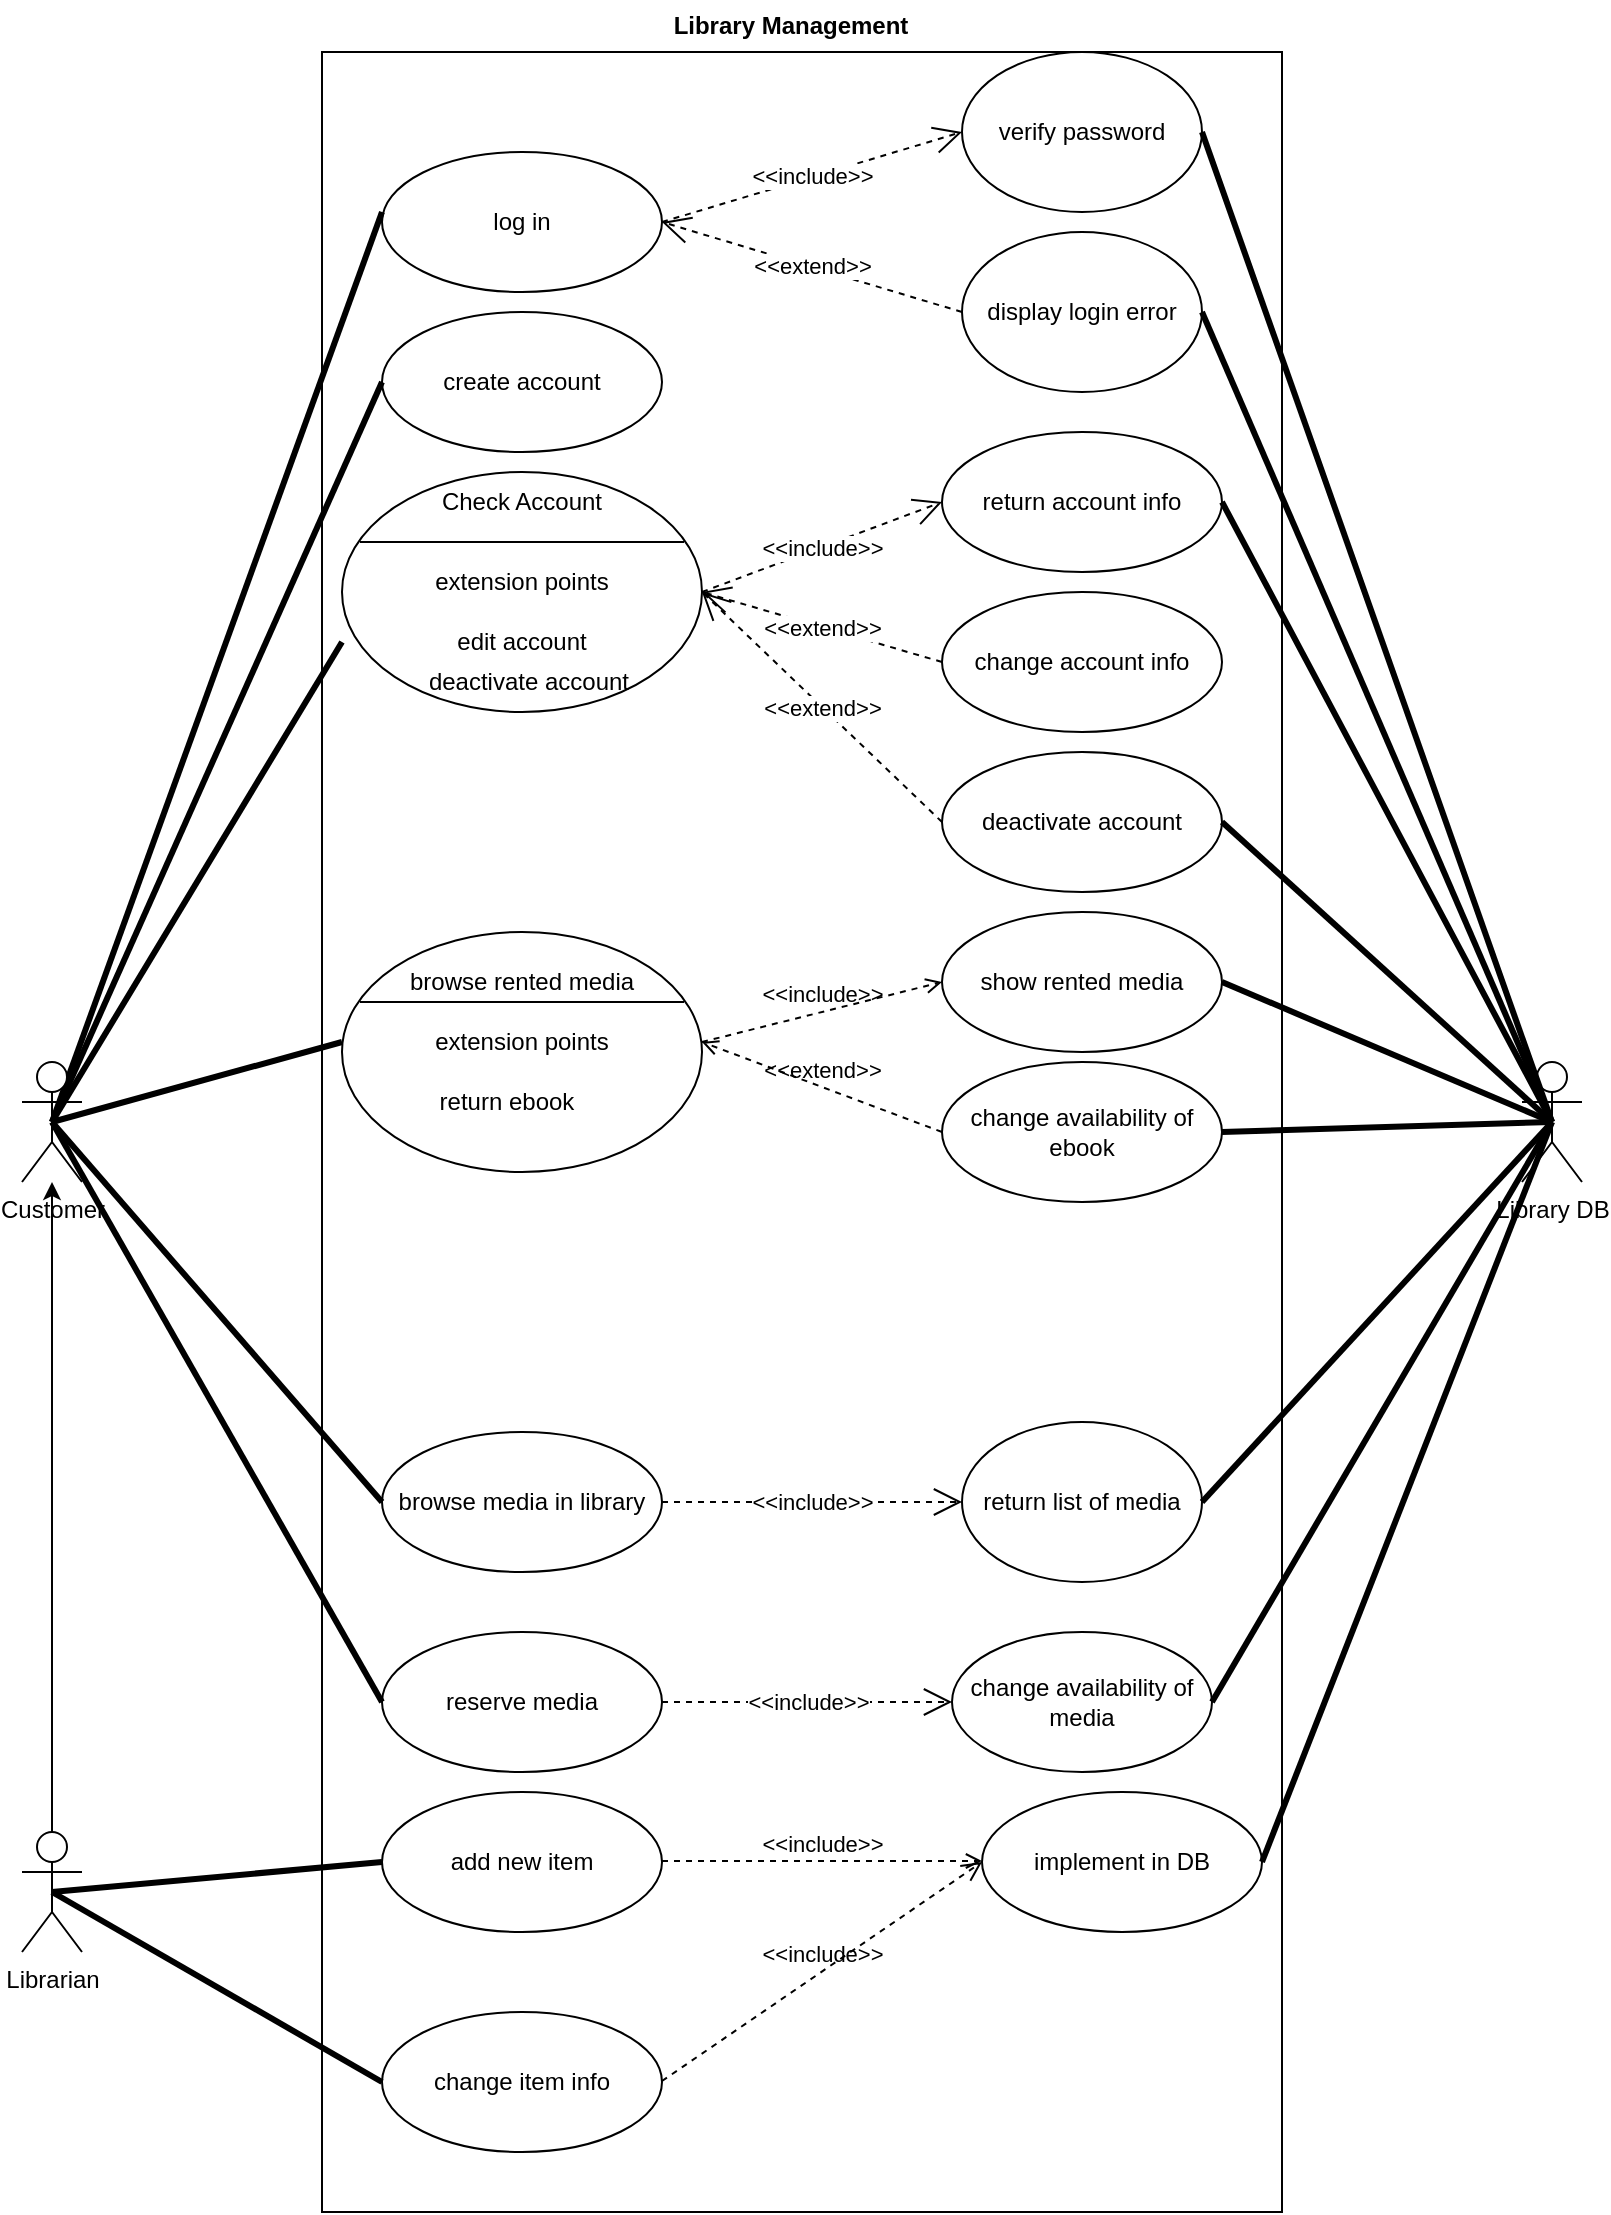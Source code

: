 <mxfile version="21.8.2" type="github">
  <diagram name="Seite-1" id="S5QmIKLDBBXSKtdf-ioi">
    <mxGraphModel dx="1050" dy="581" grid="1" gridSize="10" guides="1" tooltips="1" connect="1" arrows="1" fold="1" page="1" pageScale="1" pageWidth="827" pageHeight="1169" math="0" shadow="0">
      <root>
        <mxCell id="0" />
        <mxCell id="1" parent="0" />
        <mxCell id="hpNn5IQoCIHGTrCPKWzf-3" value="" style="rounded=0;whiteSpace=wrap;html=1;" parent="1" vertex="1">
          <mxGeometry x="180" y="50" width="480" height="1080" as="geometry" />
        </mxCell>
        <mxCell id="hpNn5IQoCIHGTrCPKWzf-5" value="Library Management" style="text;align=center;fontStyle=1;verticalAlign=middle;spacingLeft=3;spacingRight=3;strokeColor=none;rotatable=0;points=[[0,0.5],[1,0.5]];portConstraint=eastwest;html=1;" parent="1" vertex="1">
          <mxGeometry x="374" y="24" width="80" height="26" as="geometry" />
        </mxCell>
        <mxCell id="hpNn5IQoCIHGTrCPKWzf-6" value="log in" style="ellipse;whiteSpace=wrap;html=1;" parent="1" vertex="1">
          <mxGeometry x="210" y="100" width="140" height="70" as="geometry" />
        </mxCell>
        <mxCell id="hpNn5IQoCIHGTrCPKWzf-9" value="&lt;div&gt;Library DB&lt;/div&gt;&lt;div&gt;&lt;br&gt;&lt;/div&gt;" style="shape=umlActor;verticalLabelPosition=bottom;verticalAlign=top;html=1;" parent="1" vertex="1">
          <mxGeometry x="780" y="555" width="30" height="60" as="geometry" />
        </mxCell>
        <mxCell id="hpNn5IQoCIHGTrCPKWzf-10" value="browse media in library" style="ellipse;whiteSpace=wrap;html=1;" parent="1" vertex="1">
          <mxGeometry x="210" y="740" width="140" height="70" as="geometry" />
        </mxCell>
        <mxCell id="hpNn5IQoCIHGTrCPKWzf-11" value="reserve media" style="ellipse;whiteSpace=wrap;html=1;" parent="1" vertex="1">
          <mxGeometry x="210" y="840" width="140" height="70" as="geometry" />
        </mxCell>
        <mxCell id="zsX-AvU5s3xYMVeeAdIB-1" value="verify password" style="ellipse;whiteSpace=wrap;html=1;" parent="1" vertex="1">
          <mxGeometry x="500" y="50" width="120" height="80" as="geometry" />
        </mxCell>
        <mxCell id="zsX-AvU5s3xYMVeeAdIB-2" value="display login error" style="ellipse;whiteSpace=wrap;html=1;" parent="1" vertex="1">
          <mxGeometry x="500" y="140" width="120" height="80" as="geometry" />
        </mxCell>
        <mxCell id="zsX-AvU5s3xYMVeeAdIB-3" value="&lt;div&gt;return list of media&lt;/div&gt;" style="ellipse;whiteSpace=wrap;html=1;" parent="1" vertex="1">
          <mxGeometry x="500" y="735" width="120" height="80" as="geometry" />
        </mxCell>
        <mxCell id="zsX-AvU5s3xYMVeeAdIB-4" value="&amp;lt;&amp;lt;include&amp;gt;&amp;gt;" style="endArrow=open;endSize=12;dashed=1;html=1;rounded=0;exitX=1;exitY=0.5;exitDx=0;exitDy=0;entryX=0;entryY=0.5;entryDx=0;entryDy=0;" parent="1" source="hpNn5IQoCIHGTrCPKWzf-6" target="zsX-AvU5s3xYMVeeAdIB-1" edge="1">
          <mxGeometry width="160" relative="1" as="geometry">
            <mxPoint x="290" y="89.5" as="sourcePoint" />
            <mxPoint x="450" y="89.5" as="targetPoint" />
          </mxGeometry>
        </mxCell>
        <mxCell id="zsX-AvU5s3xYMVeeAdIB-5" value="&amp;lt;&amp;lt;extend&amp;gt;&amp;gt;" style="endArrow=open;endSize=12;dashed=1;html=1;rounded=0;exitX=0;exitY=0.5;exitDx=0;exitDy=0;entryX=1;entryY=0.5;entryDx=0;entryDy=0;" parent="1" source="zsX-AvU5s3xYMVeeAdIB-2" target="hpNn5IQoCIHGTrCPKWzf-6" edge="1">
          <mxGeometry width="160" relative="1" as="geometry">
            <mxPoint x="320" y="179" as="sourcePoint" />
            <mxPoint x="450" y="179" as="targetPoint" />
          </mxGeometry>
        </mxCell>
        <mxCell id="zsX-AvU5s3xYMVeeAdIB-6" value="&amp;lt;&amp;lt;include&amp;gt;&amp;gt;" style="endArrow=open;endSize=12;dashed=1;html=1;rounded=0;exitX=1;exitY=0.5;exitDx=0;exitDy=0;entryX=0;entryY=0.5;entryDx=0;entryDy=0;" parent="1" source="hpNn5IQoCIHGTrCPKWzf-10" target="zsX-AvU5s3xYMVeeAdIB-3" edge="1">
          <mxGeometry width="160" relative="1" as="geometry">
            <mxPoint x="330" y="280" as="sourcePoint" />
            <mxPoint x="490" y="280" as="targetPoint" />
          </mxGeometry>
        </mxCell>
        <mxCell id="zsX-AvU5s3xYMVeeAdIB-7" value="change availability of media" style="ellipse;whiteSpace=wrap;html=1;" parent="1" vertex="1">
          <mxGeometry x="495" y="840" width="130" height="70" as="geometry" />
        </mxCell>
        <mxCell id="zsX-AvU5s3xYMVeeAdIB-8" value="&amp;lt;&amp;lt;include&amp;gt;&amp;gt;" style="endArrow=open;endSize=12;dashed=1;html=1;rounded=0;entryX=0;entryY=0.5;entryDx=0;entryDy=0;exitX=1;exitY=0.5;exitDx=0;exitDy=0;" parent="1" source="hpNn5IQoCIHGTrCPKWzf-11" target="zsX-AvU5s3xYMVeeAdIB-7" edge="1">
          <mxGeometry width="160" relative="1" as="geometry">
            <mxPoint x="330" y="400" as="sourcePoint" />
            <mxPoint x="490" y="400" as="targetPoint" />
          </mxGeometry>
        </mxCell>
        <mxCell id="zsX-AvU5s3xYMVeeAdIB-11" value="create account" style="ellipse;whiteSpace=wrap;html=1;" parent="1" vertex="1">
          <mxGeometry x="210" y="180" width="140" height="70" as="geometry" />
        </mxCell>
        <mxCell id="zsX-AvU5s3xYMVeeAdIB-14" value="" style="shape=ellipse;container=1;horizontal=1;horizontalStack=0;resizeParent=1;resizeParentMax=0;resizeLast=0;html=1;dashed=0;collapsible=0;" parent="1" vertex="1">
          <mxGeometry x="190" y="260" width="180" height="120" as="geometry" />
        </mxCell>
        <mxCell id="zsX-AvU5s3xYMVeeAdIB-15" value="Check Account" style="html=1;strokeColor=none;fillColor=none;align=center;verticalAlign=middle;rotatable=0;whiteSpace=wrap;" parent="zsX-AvU5s3xYMVeeAdIB-14" vertex="1">
          <mxGeometry width="180" height="30" as="geometry" />
        </mxCell>
        <mxCell id="zsX-AvU5s3xYMVeeAdIB-16" value="" style="line;strokeWidth=1;fillColor=none;rotatable=0;labelPosition=right;points=[];portConstraint=eastwest;dashed=0;resizeWidth=1;" parent="zsX-AvU5s3xYMVeeAdIB-14" vertex="1">
          <mxGeometry x="9" y="30" width="162" height="10" as="geometry" />
        </mxCell>
        <mxCell id="zsX-AvU5s3xYMVeeAdIB-17" value="edit account" style="text;html=1;align=center;verticalAlign=middle;rotatable=0;fillColor=none;strokeColor=none;whiteSpace=wrap;" parent="zsX-AvU5s3xYMVeeAdIB-14" vertex="1">
          <mxGeometry y="70" width="180" height="30" as="geometry" />
        </mxCell>
        <mxCell id="zsX-AvU5s3xYMVeeAdIB-18" value="&lt;div align=&quot;center&quot;&gt;deactivate account&lt;/div&gt;" style="text;html=1;align=center;verticalAlign=middle;rotatable=0;spacingLeft=25;fillColor=none;strokeColor=none;whiteSpace=wrap;" parent="zsX-AvU5s3xYMVeeAdIB-14" vertex="1">
          <mxGeometry x="-9" y="90" width="180" height="30" as="geometry" />
        </mxCell>
        <mxCell id="zsX-AvU5s3xYMVeeAdIB-37" value="extension points" style="text;html=1;strokeColor=none;fillColor=none;align=center;verticalAlign=middle;whiteSpace=wrap;rounded=0;" parent="zsX-AvU5s3xYMVeeAdIB-14" vertex="1">
          <mxGeometry x="45" y="40" width="90" height="30" as="geometry" />
        </mxCell>
        <mxCell id="zsX-AvU5s3xYMVeeAdIB-20" value="" style="endArrow=none;startArrow=none;endFill=0;startFill=0;endSize=8;html=1;verticalAlign=bottom;labelBackgroundColor=none;strokeWidth=3;rounded=0;exitX=0.5;exitY=0.5;exitDx=0;exitDy=0;exitPerimeter=0;entryX=0;entryY=0.429;entryDx=0;entryDy=0;entryPerimeter=0;" parent="1" target="hpNn5IQoCIHGTrCPKWzf-6" edge="1">
          <mxGeometry width="160" relative="1" as="geometry">
            <mxPoint x="45" y="585" as="sourcePoint" />
            <mxPoint x="210" y="140" as="targetPoint" />
          </mxGeometry>
        </mxCell>
        <mxCell id="zsX-AvU5s3xYMVeeAdIB-21" value="" style="endArrow=none;startArrow=none;endFill=0;startFill=0;endSize=8;html=1;verticalAlign=bottom;labelBackgroundColor=none;strokeWidth=3;rounded=0;exitX=0.5;exitY=0.5;exitDx=0;exitDy=0;exitPerimeter=0;entryX=0;entryY=0.5;entryDx=0;entryDy=0;" parent="1" target="zsX-AvU5s3xYMVeeAdIB-11" edge="1">
          <mxGeometry width="160" relative="1" as="geometry">
            <mxPoint x="45" y="585" as="sourcePoint" />
            <mxPoint x="490" y="310" as="targetPoint" />
          </mxGeometry>
        </mxCell>
        <mxCell id="zsX-AvU5s3xYMVeeAdIB-23" value="" style="endArrow=none;startArrow=none;endFill=0;startFill=0;endSize=8;html=1;verticalAlign=bottom;labelBackgroundColor=none;strokeWidth=3;rounded=0;exitX=0.5;exitY=0.5;exitDx=0;exitDy=0;exitPerimeter=0;entryX=0;entryY=0.5;entryDx=0;entryDy=0;" parent="1" target="zsX-AvU5s3xYMVeeAdIB-17" edge="1">
          <mxGeometry width="160" relative="1" as="geometry">
            <mxPoint x="45" y="585" as="sourcePoint" />
            <mxPoint x="490" y="310" as="targetPoint" />
          </mxGeometry>
        </mxCell>
        <mxCell id="zsX-AvU5s3xYMVeeAdIB-24" value="" style="endArrow=none;startArrow=none;endFill=0;startFill=0;endSize=8;html=1;verticalAlign=bottom;labelBackgroundColor=none;strokeWidth=3;rounded=0;exitX=0.5;exitY=0.5;exitDx=0;exitDy=0;exitPerimeter=0;entryX=0;entryY=0.5;entryDx=0;entryDy=0;" parent="1" target="zsX-AvU5s3xYMVeeAdIB-35" edge="1">
          <mxGeometry width="160" relative="1" as="geometry">
            <mxPoint x="45" y="585" as="sourcePoint" />
            <mxPoint x="210" y="435" as="targetPoint" />
          </mxGeometry>
        </mxCell>
        <mxCell id="zsX-AvU5s3xYMVeeAdIB-25" value="" style="endArrow=none;startArrow=none;endFill=0;startFill=0;endSize=8;html=1;verticalAlign=bottom;labelBackgroundColor=none;strokeWidth=3;rounded=0;exitX=0.5;exitY=0.5;exitDx=0;exitDy=0;exitPerimeter=0;entryX=0;entryY=0.5;entryDx=0;entryDy=0;" parent="1" target="hpNn5IQoCIHGTrCPKWzf-10" edge="1">
          <mxGeometry width="160" relative="1" as="geometry">
            <mxPoint x="45" y="585" as="sourcePoint" />
            <mxPoint x="490" y="550" as="targetPoint" />
          </mxGeometry>
        </mxCell>
        <mxCell id="zsX-AvU5s3xYMVeeAdIB-26" value="" style="endArrow=none;startArrow=none;endFill=0;startFill=0;endSize=8;html=1;verticalAlign=bottom;labelBackgroundColor=none;strokeWidth=3;rounded=0;exitX=0.5;exitY=0.5;exitDx=0;exitDy=0;exitPerimeter=0;entryX=0;entryY=0.5;entryDx=0;entryDy=0;" parent="1" target="hpNn5IQoCIHGTrCPKWzf-11" edge="1">
          <mxGeometry width="160" relative="1" as="geometry">
            <mxPoint x="45" y="585" as="sourcePoint" />
            <mxPoint x="490" y="550" as="targetPoint" />
          </mxGeometry>
        </mxCell>
        <mxCell id="zsX-AvU5s3xYMVeeAdIB-28" value="" style="endArrow=none;startArrow=none;endFill=0;startFill=0;endSize=8;html=1;verticalAlign=bottom;labelBackgroundColor=none;strokeWidth=3;rounded=0;entryX=0.5;entryY=0.5;entryDx=0;entryDy=0;entryPerimeter=0;exitX=1;exitY=0.5;exitDx=0;exitDy=0;" parent="1" source="zsX-AvU5s3xYMVeeAdIB-1" target="hpNn5IQoCIHGTrCPKWzf-9" edge="1">
          <mxGeometry width="160" relative="1" as="geometry">
            <mxPoint x="330" y="310" as="sourcePoint" />
            <mxPoint x="490" y="310" as="targetPoint" />
          </mxGeometry>
        </mxCell>
        <mxCell id="zsX-AvU5s3xYMVeeAdIB-29" value="" style="endArrow=none;startArrow=none;endFill=0;startFill=0;endSize=8;html=1;verticalAlign=bottom;labelBackgroundColor=none;strokeWidth=3;rounded=0;entryX=0.5;entryY=0.5;entryDx=0;entryDy=0;entryPerimeter=0;exitX=1;exitY=0.5;exitDx=0;exitDy=0;" parent="1" source="zsX-AvU5s3xYMVeeAdIB-2" target="hpNn5IQoCIHGTrCPKWzf-9" edge="1">
          <mxGeometry width="160" relative="1" as="geometry">
            <mxPoint x="330" y="310" as="sourcePoint" />
            <mxPoint x="490" y="310" as="targetPoint" />
          </mxGeometry>
        </mxCell>
        <mxCell id="zsX-AvU5s3xYMVeeAdIB-31" value="show rented media" style="ellipse;whiteSpace=wrap;html=1;" parent="1" vertex="1">
          <mxGeometry x="490" y="480" width="140" height="70" as="geometry" />
        </mxCell>
        <mxCell id="zsX-AvU5s3xYMVeeAdIB-32" value="" style="shape=ellipse;container=1;horizontal=1;horizontalStack=0;resizeParent=1;resizeParentMax=0;resizeLast=0;html=1;dashed=0;collapsible=0;" parent="1" vertex="1">
          <mxGeometry x="190" y="490" width="180" height="120" as="geometry" />
        </mxCell>
        <mxCell id="zsX-AvU5s3xYMVeeAdIB-33" value="&lt;div&gt;browse rented media&lt;/div&gt;" style="html=1;strokeColor=none;fillColor=none;align=center;verticalAlign=middle;rotatable=0;whiteSpace=wrap;" parent="zsX-AvU5s3xYMVeeAdIB-32" vertex="1">
          <mxGeometry y="10" width="180" height="30" as="geometry" />
        </mxCell>
        <mxCell id="zsX-AvU5s3xYMVeeAdIB-34" value="" style="line;strokeWidth=1;fillColor=none;rotatable=0;labelPosition=right;points=[];portConstraint=eastwest;dashed=0;resizeWidth=1;" parent="zsX-AvU5s3xYMVeeAdIB-32" vertex="1">
          <mxGeometry x="9" y="30" width="162" height="10" as="geometry" />
        </mxCell>
        <mxCell id="zsX-AvU5s3xYMVeeAdIB-35" value="extension points" style="text;html=1;align=center;verticalAlign=middle;rotatable=0;fillColor=none;strokeColor=none;whiteSpace=wrap;" parent="zsX-AvU5s3xYMVeeAdIB-32" vertex="1">
          <mxGeometry y="40" width="180" height="30" as="geometry" />
        </mxCell>
        <mxCell id="zsX-AvU5s3xYMVeeAdIB-36" value="&lt;div&gt;return ebook&lt;br&gt;&lt;/div&gt;" style="text;html=1;align=center;verticalAlign=middle;rotatable=0;spacingLeft=25;fillColor=none;strokeColor=none;whiteSpace=wrap;" parent="zsX-AvU5s3xYMVeeAdIB-32" vertex="1">
          <mxGeometry x="-20" y="70" width="180" height="30" as="geometry" />
        </mxCell>
        <mxCell id="zsX-AvU5s3xYMVeeAdIB-38" value="&amp;lt;&amp;lt;include&amp;gt;&amp;gt;" style="endArrow=open;html=1;rounded=0;align=center;verticalAlign=bottom;dashed=1;endFill=0;labelBackgroundColor=none;exitX=1;exitY=0.5;exitDx=0;exitDy=0;entryX=0;entryY=0.5;entryDx=0;entryDy=0;" parent="1" source="zsX-AvU5s3xYMVeeAdIB-35" target="zsX-AvU5s3xYMVeeAdIB-31" edge="1">
          <mxGeometry relative="1" as="geometry">
            <mxPoint x="330" y="430" as="sourcePoint" />
            <mxPoint x="490" y="430" as="targetPoint" />
          </mxGeometry>
        </mxCell>
        <mxCell id="zsX-AvU5s3xYMVeeAdIB-39" value="" style="resizable=0;html=1;align=center;verticalAlign=top;labelBackgroundColor=none;" parent="zsX-AvU5s3xYMVeeAdIB-38" connectable="0" vertex="1">
          <mxGeometry relative="1" as="geometry" />
        </mxCell>
        <mxCell id="zsX-AvU5s3xYMVeeAdIB-40" value="change availability of ebook" style="ellipse;whiteSpace=wrap;html=1;" parent="1" vertex="1">
          <mxGeometry x="490" y="555" width="140" height="70" as="geometry" />
        </mxCell>
        <mxCell id="zsX-AvU5s3xYMVeeAdIB-41" value="&amp;lt;&amp;lt;extend&amp;gt;&amp;gt;" style="endArrow=open;html=1;rounded=0;align=center;verticalAlign=bottom;dashed=1;endFill=0;labelBackgroundColor=none;entryX=1;entryY=0.5;entryDx=0;entryDy=0;exitX=0;exitY=0.5;exitDx=0;exitDy=0;" parent="1" source="zsX-AvU5s3xYMVeeAdIB-40" target="zsX-AvU5s3xYMVeeAdIB-35" edge="1">
          <mxGeometry relative="1" as="geometry">
            <mxPoint x="330" y="570" as="sourcePoint" />
            <mxPoint x="490" y="570" as="targetPoint" />
          </mxGeometry>
        </mxCell>
        <mxCell id="zsX-AvU5s3xYMVeeAdIB-42" value="" style="resizable=0;html=1;align=center;verticalAlign=top;labelBackgroundColor=none;" parent="zsX-AvU5s3xYMVeeAdIB-41" connectable="0" vertex="1">
          <mxGeometry relative="1" as="geometry" />
        </mxCell>
        <mxCell id="zsX-AvU5s3xYMVeeAdIB-43" value="return account info" style="ellipse;whiteSpace=wrap;html=1;" parent="1" vertex="1">
          <mxGeometry x="490" y="240" width="140" height="70" as="geometry" />
        </mxCell>
        <mxCell id="zsX-AvU5s3xYMVeeAdIB-44" value="&amp;lt;&amp;lt;include&amp;gt;&amp;gt;" style="endArrow=open;endSize=12;dashed=1;html=1;rounded=0;exitX=1;exitY=0.5;exitDx=0;exitDy=0;entryX=0;entryY=0.5;entryDx=0;entryDy=0;" parent="1" source="zsX-AvU5s3xYMVeeAdIB-14" target="zsX-AvU5s3xYMVeeAdIB-43" edge="1">
          <mxGeometry width="160" relative="1" as="geometry">
            <mxPoint x="390" y="320" as="sourcePoint" />
            <mxPoint x="530" y="320" as="targetPoint" />
          </mxGeometry>
        </mxCell>
        <mxCell id="zsX-AvU5s3xYMVeeAdIB-45" value="change account info" style="ellipse;whiteSpace=wrap;html=1;" parent="1" vertex="1">
          <mxGeometry x="490" y="320" width="140" height="70" as="geometry" />
        </mxCell>
        <mxCell id="zsX-AvU5s3xYMVeeAdIB-47" value="deactivate account" style="ellipse;whiteSpace=wrap;html=1;" parent="1" vertex="1">
          <mxGeometry x="490" y="400" width="140" height="70" as="geometry" />
        </mxCell>
        <mxCell id="zsX-AvU5s3xYMVeeAdIB-48" value="&amp;lt;&amp;lt;extend&amp;gt;&amp;gt;" style="endArrow=open;endSize=12;dashed=1;html=1;rounded=0;entryX=1;entryY=0.5;entryDx=0;entryDy=0;exitX=0;exitY=0.5;exitDx=0;exitDy=0;" parent="1" source="zsX-AvU5s3xYMVeeAdIB-45" target="zsX-AvU5s3xYMVeeAdIB-14" edge="1">
          <mxGeometry width="160" relative="1" as="geometry">
            <mxPoint x="280" y="420" as="sourcePoint" />
            <mxPoint x="440" y="420" as="targetPoint" />
          </mxGeometry>
        </mxCell>
        <mxCell id="zsX-AvU5s3xYMVeeAdIB-49" value="&amp;lt;&amp;lt;extend&amp;gt;&amp;gt;" style="endArrow=open;endSize=12;dashed=1;html=1;rounded=0;exitX=0;exitY=0.5;exitDx=0;exitDy=0;" parent="1" source="zsX-AvU5s3xYMVeeAdIB-47" edge="1">
          <mxGeometry width="160" relative="1" as="geometry">
            <mxPoint x="330" y="450" as="sourcePoint" />
            <mxPoint x="370" y="320" as="targetPoint" />
          </mxGeometry>
        </mxCell>
        <mxCell id="LW7V7AQ3jZXlQ-3NcJ5o-2" value="" style="endArrow=none;startArrow=none;endFill=0;startFill=0;endSize=8;html=1;verticalAlign=bottom;labelBackgroundColor=none;strokeWidth=3;rounded=0;entryX=0.5;entryY=0.5;entryDx=0;entryDy=0;entryPerimeter=0;exitX=1;exitY=0.5;exitDx=0;exitDy=0;" parent="1" source="zsX-AvU5s3xYMVeeAdIB-43" target="hpNn5IQoCIHGTrCPKWzf-9" edge="1">
          <mxGeometry width="160" relative="1" as="geometry">
            <mxPoint x="330" y="480" as="sourcePoint" />
            <mxPoint x="490" y="480" as="targetPoint" />
          </mxGeometry>
        </mxCell>
        <mxCell id="LW7V7AQ3jZXlQ-3NcJ5o-3" value="" style="endArrow=none;startArrow=none;endFill=0;startFill=0;endSize=8;html=1;verticalAlign=bottom;labelBackgroundColor=none;strokeWidth=3;rounded=0;entryX=0.5;entryY=0.5;entryDx=0;entryDy=0;entryPerimeter=0;exitX=1;exitY=0.5;exitDx=0;exitDy=0;" parent="1" source="zsX-AvU5s3xYMVeeAdIB-47" target="hpNn5IQoCIHGTrCPKWzf-9" edge="1">
          <mxGeometry width="160" relative="1" as="geometry">
            <mxPoint x="330" y="480" as="sourcePoint" />
            <mxPoint x="490" y="480" as="targetPoint" />
          </mxGeometry>
        </mxCell>
        <mxCell id="LW7V7AQ3jZXlQ-3NcJ5o-4" value="" style="endArrow=none;startArrow=none;endFill=0;startFill=0;endSize=8;html=1;verticalAlign=bottom;labelBackgroundColor=none;strokeWidth=3;rounded=0;entryX=0.5;entryY=0.5;entryDx=0;entryDy=0;entryPerimeter=0;exitX=1;exitY=0.5;exitDx=0;exitDy=0;" parent="1" source="zsX-AvU5s3xYMVeeAdIB-31" target="hpNn5IQoCIHGTrCPKWzf-9" edge="1">
          <mxGeometry width="160" relative="1" as="geometry">
            <mxPoint x="330" y="480" as="sourcePoint" />
            <mxPoint x="490" y="480" as="targetPoint" />
          </mxGeometry>
        </mxCell>
        <mxCell id="LW7V7AQ3jZXlQ-3NcJ5o-5" value="" style="endArrow=none;startArrow=none;endFill=0;startFill=0;endSize=8;html=1;verticalAlign=bottom;labelBackgroundColor=none;strokeWidth=3;rounded=0;entryX=0.5;entryY=0.5;entryDx=0;entryDy=0;entryPerimeter=0;exitX=1;exitY=0.5;exitDx=0;exitDy=0;" parent="1" source="zsX-AvU5s3xYMVeeAdIB-40" target="hpNn5IQoCIHGTrCPKWzf-9" edge="1">
          <mxGeometry width="160" relative="1" as="geometry">
            <mxPoint x="330" y="480" as="sourcePoint" />
            <mxPoint x="490" y="480" as="targetPoint" />
          </mxGeometry>
        </mxCell>
        <mxCell id="LW7V7AQ3jZXlQ-3NcJ5o-6" value="" style="endArrow=none;startArrow=none;endFill=0;startFill=0;endSize=8;html=1;verticalAlign=bottom;labelBackgroundColor=none;strokeWidth=3;rounded=0;entryX=0.5;entryY=0.5;entryDx=0;entryDy=0;entryPerimeter=0;exitX=1;exitY=0.5;exitDx=0;exitDy=0;" parent="1" source="zsX-AvU5s3xYMVeeAdIB-3" target="hpNn5IQoCIHGTrCPKWzf-9" edge="1">
          <mxGeometry width="160" relative="1" as="geometry">
            <mxPoint x="330" y="480" as="sourcePoint" />
            <mxPoint x="490" y="480" as="targetPoint" />
          </mxGeometry>
        </mxCell>
        <mxCell id="LW7V7AQ3jZXlQ-3NcJ5o-8" value="" style="endArrow=none;startArrow=none;endFill=0;startFill=0;endSize=8;html=1;verticalAlign=bottom;labelBackgroundColor=none;strokeWidth=3;rounded=0;entryX=0.5;entryY=0.5;entryDx=0;entryDy=0;entryPerimeter=0;exitX=1;exitY=0.5;exitDx=0;exitDy=0;" parent="1" source="zsX-AvU5s3xYMVeeAdIB-7" target="hpNn5IQoCIHGTrCPKWzf-9" edge="1">
          <mxGeometry width="160" relative="1" as="geometry">
            <mxPoint x="330" y="830" as="sourcePoint" />
            <mxPoint x="490" y="830" as="targetPoint" />
          </mxGeometry>
        </mxCell>
        <mxCell id="k39BcA1_zTtnkCAf5p1K-6" value="" style="endArrow=classic;html=1;rounded=0;exitX=0.5;exitY=0;exitDx=0;exitDy=0;exitPerimeter=0;" edge="1" parent="1" source="k39BcA1_zTtnkCAf5p1K-9" target="k39BcA1_zTtnkCAf5p1K-8">
          <mxGeometry width="50" height="50" relative="1" as="geometry">
            <mxPoint x="45" y="720" as="sourcePoint" />
            <mxPoint x="30" y="615" as="targetPoint" />
          </mxGeometry>
        </mxCell>
        <mxCell id="k39BcA1_zTtnkCAf5p1K-8" value="Customer" style="shape=umlActor;verticalLabelPosition=bottom;verticalAlign=top;html=1;" vertex="1" parent="1">
          <mxGeometry x="30" y="555" width="30" height="60" as="geometry" />
        </mxCell>
        <mxCell id="k39BcA1_zTtnkCAf5p1K-9" value="Librarian" style="shape=umlActor;verticalLabelPosition=bottom;verticalAlign=top;html=1;" vertex="1" parent="1">
          <mxGeometry x="30" y="940" width="30" height="60" as="geometry" />
        </mxCell>
        <mxCell id="k39BcA1_zTtnkCAf5p1K-10" value="add new item" style="ellipse;whiteSpace=wrap;html=1;" vertex="1" parent="1">
          <mxGeometry x="210" y="920" width="140" height="70" as="geometry" />
        </mxCell>
        <mxCell id="k39BcA1_zTtnkCAf5p1K-11" value="change item info" style="ellipse;whiteSpace=wrap;html=1;" vertex="1" parent="1">
          <mxGeometry x="210" y="1030" width="140" height="70" as="geometry" />
        </mxCell>
        <mxCell id="k39BcA1_zTtnkCAf5p1K-12" value="&amp;lt;&amp;lt;include&amp;gt;&amp;gt;" style="html=1;verticalAlign=bottom;labelBackgroundColor=none;endArrow=open;endFill=0;dashed=1;rounded=0;" edge="1" parent="1">
          <mxGeometry width="160" relative="1" as="geometry">
            <mxPoint x="350" y="954.5" as="sourcePoint" />
            <mxPoint x="510" y="954.5" as="targetPoint" />
          </mxGeometry>
        </mxCell>
        <mxCell id="k39BcA1_zTtnkCAf5p1K-13" value="&amp;lt;&amp;lt;include&amp;gt;&amp;gt;" style="endArrow=open;startArrow=none;endFill=0;startFill=0;endSize=8;html=1;verticalAlign=bottom;dashed=1;labelBackgroundColor=none;rounded=0;entryX=0;entryY=0.5;entryDx=0;entryDy=0;" edge="1" parent="1" target="k39BcA1_zTtnkCAf5p1K-14">
          <mxGeometry width="160" relative="1" as="geometry">
            <mxPoint x="350" y="1064.5" as="sourcePoint" />
            <mxPoint x="510" y="1064.5" as="targetPoint" />
          </mxGeometry>
        </mxCell>
        <mxCell id="k39BcA1_zTtnkCAf5p1K-14" value="implement in DB" style="ellipse;whiteSpace=wrap;html=1;" vertex="1" parent="1">
          <mxGeometry x="510" y="920" width="140" height="70" as="geometry" />
        </mxCell>
        <mxCell id="k39BcA1_zTtnkCAf5p1K-16" value="" style="endArrow=none;startArrow=none;endFill=0;startFill=0;endSize=8;html=1;verticalAlign=bottom;labelBackgroundColor=none;strokeWidth=3;rounded=0;entryX=0.5;entryY=0.5;entryDx=0;entryDy=0;entryPerimeter=0;exitX=1;exitY=0.5;exitDx=0;exitDy=0;" edge="1" parent="1" source="k39BcA1_zTtnkCAf5p1K-14" target="hpNn5IQoCIHGTrCPKWzf-9">
          <mxGeometry width="160" relative="1" as="geometry">
            <mxPoint x="330" y="860" as="sourcePoint" />
            <mxPoint x="490" y="860" as="targetPoint" />
          </mxGeometry>
        </mxCell>
        <mxCell id="k39BcA1_zTtnkCAf5p1K-17" value="" style="endArrow=none;startArrow=none;endFill=0;startFill=0;endSize=8;html=1;verticalAlign=bottom;labelBackgroundColor=none;strokeWidth=3;rounded=0;exitX=0.5;exitY=0.5;exitDx=0;exitDy=0;exitPerimeter=0;entryX=0;entryY=0.5;entryDx=0;entryDy=0;" edge="1" parent="1" source="k39BcA1_zTtnkCAf5p1K-9" target="k39BcA1_zTtnkCAf5p1K-10">
          <mxGeometry width="160" relative="1" as="geometry">
            <mxPoint x="330" y="910" as="sourcePoint" />
            <mxPoint x="490" y="910" as="targetPoint" />
          </mxGeometry>
        </mxCell>
        <mxCell id="k39BcA1_zTtnkCAf5p1K-18" value="" style="endArrow=none;startArrow=none;endFill=0;startFill=0;endSize=8;html=1;verticalAlign=bottom;labelBackgroundColor=none;strokeWidth=3;rounded=0;exitX=0.5;exitY=0.5;exitDx=0;exitDy=0;exitPerimeter=0;entryX=0;entryY=0.5;entryDx=0;entryDy=0;" edge="1" parent="1" source="k39BcA1_zTtnkCAf5p1K-9" target="k39BcA1_zTtnkCAf5p1K-11">
          <mxGeometry width="160" relative="1" as="geometry">
            <mxPoint x="330" y="910" as="sourcePoint" />
            <mxPoint x="490" y="910" as="targetPoint" />
          </mxGeometry>
        </mxCell>
      </root>
    </mxGraphModel>
  </diagram>
</mxfile>
